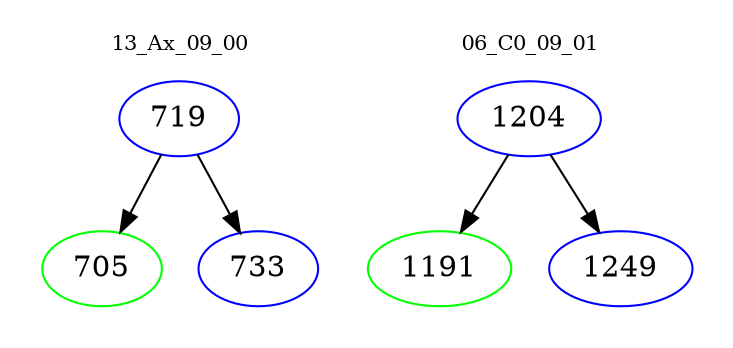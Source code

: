 digraph{
subgraph cluster_0 {
color = white
label = "13_Ax_09_00";
fontsize=10;
T0_719 [label="719", color="blue"]
T0_719 -> T0_705 [color="black"]
T0_705 [label="705", color="green"]
T0_719 -> T0_733 [color="black"]
T0_733 [label="733", color="blue"]
}
subgraph cluster_1 {
color = white
label = "06_C0_09_01";
fontsize=10;
T1_1204 [label="1204", color="blue"]
T1_1204 -> T1_1191 [color="black"]
T1_1191 [label="1191", color="green"]
T1_1204 -> T1_1249 [color="black"]
T1_1249 [label="1249", color="blue"]
}
}
